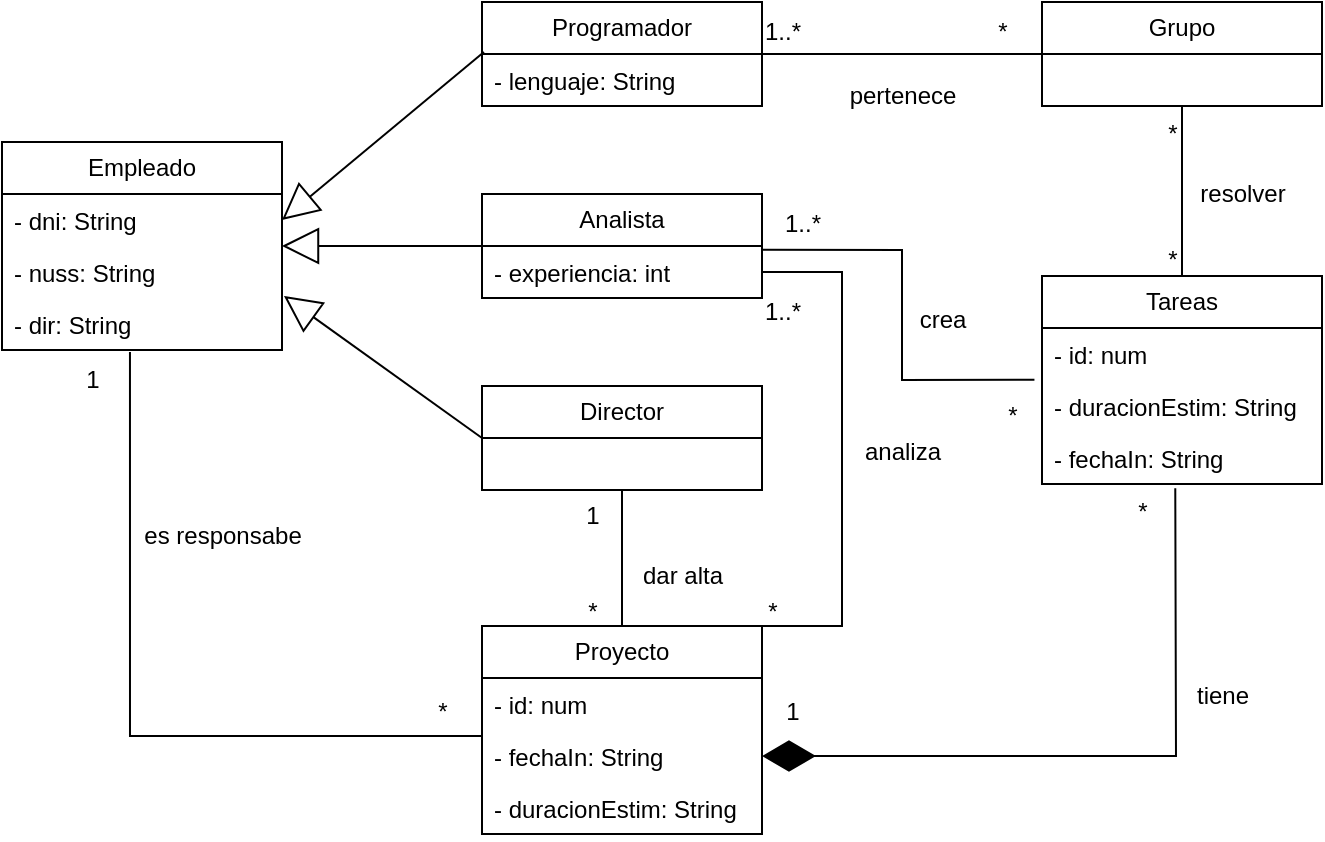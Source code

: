 <mxfile version="21.7.5" type="device">
  <diagram name="Página-1" id="sHXeJyjesvTSMVhL94Ua">
    <mxGraphModel dx="712" dy="827" grid="1" gridSize="10" guides="1" tooltips="1" connect="1" arrows="1" fold="1" page="1" pageScale="1" pageWidth="1169" pageHeight="827" math="0" shadow="0">
      <root>
        <mxCell id="0" />
        <mxCell id="1" parent="0" />
        <mxCell id="kQ2isXilSqZKnfqvKnNA-2" value="Empleado" style="swimlane;fontStyle=0;childLayout=stackLayout;horizontal=1;startSize=26;fillColor=none;horizontalStack=0;resizeParent=1;resizeParentMax=0;resizeLast=0;collapsible=1;marginBottom=0;whiteSpace=wrap;html=1;" vertex="1" parent="1">
          <mxGeometry x="80" y="388" width="140" height="104" as="geometry" />
        </mxCell>
        <mxCell id="kQ2isXilSqZKnfqvKnNA-3" value="- dni: String" style="text;strokeColor=none;fillColor=none;align=left;verticalAlign=top;spacingLeft=4;spacingRight=4;overflow=hidden;rotatable=0;points=[[0,0.5],[1,0.5]];portConstraint=eastwest;whiteSpace=wrap;html=1;" vertex="1" parent="kQ2isXilSqZKnfqvKnNA-2">
          <mxGeometry y="26" width="140" height="26" as="geometry" />
        </mxCell>
        <mxCell id="kQ2isXilSqZKnfqvKnNA-4" value="- nuss: String" style="text;strokeColor=none;fillColor=none;align=left;verticalAlign=top;spacingLeft=4;spacingRight=4;overflow=hidden;rotatable=0;points=[[0,0.5],[1,0.5]];portConstraint=eastwest;whiteSpace=wrap;html=1;" vertex="1" parent="kQ2isXilSqZKnfqvKnNA-2">
          <mxGeometry y="52" width="140" height="26" as="geometry" />
        </mxCell>
        <mxCell id="kQ2isXilSqZKnfqvKnNA-5" value="- dir: String" style="text;strokeColor=none;fillColor=none;align=left;verticalAlign=top;spacingLeft=4;spacingRight=4;overflow=hidden;rotatable=0;points=[[0,0.5],[1,0.5]];portConstraint=eastwest;whiteSpace=wrap;html=1;" vertex="1" parent="kQ2isXilSqZKnfqvKnNA-2">
          <mxGeometry y="78" width="140" height="26" as="geometry" />
        </mxCell>
        <mxCell id="kQ2isXilSqZKnfqvKnNA-6" value="Programador" style="swimlane;fontStyle=0;childLayout=stackLayout;horizontal=1;startSize=26;fillColor=none;horizontalStack=0;resizeParent=1;resizeParentMax=0;resizeLast=0;collapsible=1;marginBottom=0;whiteSpace=wrap;html=1;" vertex="1" parent="1">
          <mxGeometry x="320" y="318" width="140" height="52" as="geometry" />
        </mxCell>
        <mxCell id="kQ2isXilSqZKnfqvKnNA-8" value="- lenguaje: String" style="text;strokeColor=none;fillColor=none;align=left;verticalAlign=top;spacingLeft=4;spacingRight=4;overflow=hidden;rotatable=0;points=[[0,0.5],[1,0.5]];portConstraint=eastwest;whiteSpace=wrap;html=1;" vertex="1" parent="kQ2isXilSqZKnfqvKnNA-6">
          <mxGeometry y="26" width="140" height="26" as="geometry" />
        </mxCell>
        <mxCell id="kQ2isXilSqZKnfqvKnNA-18" value="Analista" style="swimlane;fontStyle=0;childLayout=stackLayout;horizontal=1;startSize=26;fillColor=none;horizontalStack=0;resizeParent=1;resizeParentMax=0;resizeLast=0;collapsible=1;marginBottom=0;whiteSpace=wrap;html=1;" vertex="1" parent="1">
          <mxGeometry x="320" y="414" width="140" height="52" as="geometry" />
        </mxCell>
        <mxCell id="kQ2isXilSqZKnfqvKnNA-19" value="- experiencia: int" style="text;strokeColor=none;fillColor=none;align=left;verticalAlign=top;spacingLeft=4;spacingRight=4;overflow=hidden;rotatable=0;points=[[0,0.5],[1,0.5]];portConstraint=eastwest;whiteSpace=wrap;html=1;" vertex="1" parent="kQ2isXilSqZKnfqvKnNA-18">
          <mxGeometry y="26" width="140" height="26" as="geometry" />
        </mxCell>
        <mxCell id="kQ2isXilSqZKnfqvKnNA-20" value="Director" style="swimlane;fontStyle=0;childLayout=stackLayout;horizontal=1;startSize=26;fillColor=none;horizontalStack=0;resizeParent=1;resizeParentMax=0;resizeLast=0;collapsible=1;marginBottom=0;whiteSpace=wrap;html=1;" vertex="1" parent="1">
          <mxGeometry x="320" y="510" width="140" height="52" as="geometry" />
        </mxCell>
        <mxCell id="kQ2isXilSqZKnfqvKnNA-25" value="Proyecto" style="swimlane;fontStyle=0;childLayout=stackLayout;horizontal=1;startSize=26;fillColor=none;horizontalStack=0;resizeParent=1;resizeParentMax=0;resizeLast=0;collapsible=1;marginBottom=0;whiteSpace=wrap;html=1;" vertex="1" parent="1">
          <mxGeometry x="320" y="630" width="140" height="104" as="geometry" />
        </mxCell>
        <mxCell id="kQ2isXilSqZKnfqvKnNA-26" value="- id: num" style="text;strokeColor=none;fillColor=none;align=left;verticalAlign=top;spacingLeft=4;spacingRight=4;overflow=hidden;rotatable=0;points=[[0,0.5],[1,0.5]];portConstraint=eastwest;whiteSpace=wrap;html=1;" vertex="1" parent="kQ2isXilSqZKnfqvKnNA-25">
          <mxGeometry y="26" width="140" height="26" as="geometry" />
        </mxCell>
        <mxCell id="kQ2isXilSqZKnfqvKnNA-27" value="- fechaIn: String" style="text;strokeColor=none;fillColor=none;align=left;verticalAlign=top;spacingLeft=4;spacingRight=4;overflow=hidden;rotatable=0;points=[[0,0.5],[1,0.5]];portConstraint=eastwest;whiteSpace=wrap;html=1;" vertex="1" parent="kQ2isXilSqZKnfqvKnNA-25">
          <mxGeometry y="52" width="140" height="26" as="geometry" />
        </mxCell>
        <mxCell id="kQ2isXilSqZKnfqvKnNA-28" value="- duracionEstim: String" style="text;strokeColor=none;fillColor=none;align=left;verticalAlign=top;spacingLeft=4;spacingRight=4;overflow=hidden;rotatable=0;points=[[0,0.5],[1,0.5]];portConstraint=eastwest;whiteSpace=wrap;html=1;" vertex="1" parent="kQ2isXilSqZKnfqvKnNA-25">
          <mxGeometry y="78" width="140" height="26" as="geometry" />
        </mxCell>
        <mxCell id="kQ2isXilSqZKnfqvKnNA-29" value="" style="endArrow=block;endSize=16;endFill=0;html=1;rounded=0;entryX=1;entryY=0.5;entryDx=0;entryDy=0;exitX=0.007;exitY=-0.038;exitDx=0;exitDy=0;exitPerimeter=0;" edge="1" parent="1" source="kQ2isXilSqZKnfqvKnNA-8" target="kQ2isXilSqZKnfqvKnNA-3">
          <mxGeometry width="160" relative="1" as="geometry">
            <mxPoint x="350" y="530" as="sourcePoint" />
            <mxPoint x="510" y="530" as="targetPoint" />
          </mxGeometry>
        </mxCell>
        <mxCell id="kQ2isXilSqZKnfqvKnNA-30" value="" style="endArrow=block;endSize=16;endFill=0;html=1;rounded=0;entryX=1;entryY=0;entryDx=0;entryDy=0;exitX=0;exitY=0.5;exitDx=0;exitDy=0;entryPerimeter=0;" edge="1" parent="1" source="kQ2isXilSqZKnfqvKnNA-18" target="kQ2isXilSqZKnfqvKnNA-4">
          <mxGeometry width="160" relative="1" as="geometry">
            <mxPoint x="331" y="353" as="sourcePoint" />
            <mxPoint x="230" y="437" as="targetPoint" />
          </mxGeometry>
        </mxCell>
        <mxCell id="kQ2isXilSqZKnfqvKnNA-31" value="" style="endArrow=block;endSize=16;endFill=0;html=1;rounded=0;entryX=1.007;entryY=0.962;entryDx=0;entryDy=0;exitX=0;exitY=0.5;exitDx=0;exitDy=0;entryPerimeter=0;" edge="1" parent="1" source="kQ2isXilSqZKnfqvKnNA-20" target="kQ2isXilSqZKnfqvKnNA-4">
          <mxGeometry width="160" relative="1" as="geometry">
            <mxPoint x="341" y="363" as="sourcePoint" />
            <mxPoint x="240" y="447" as="targetPoint" />
          </mxGeometry>
        </mxCell>
        <mxCell id="kQ2isXilSqZKnfqvKnNA-32" value="" style="endArrow=none;html=1;rounded=0;entryX=0.5;entryY=1;entryDx=0;entryDy=0;exitX=0.5;exitY=0;exitDx=0;exitDy=0;" edge="1" parent="1" source="kQ2isXilSqZKnfqvKnNA-25" target="kQ2isXilSqZKnfqvKnNA-20">
          <mxGeometry width="50" height="50" relative="1" as="geometry">
            <mxPoint x="400" y="550" as="sourcePoint" />
            <mxPoint x="450" y="500" as="targetPoint" />
          </mxGeometry>
        </mxCell>
        <mxCell id="kQ2isXilSqZKnfqvKnNA-33" value="dar alta" style="text;html=1;align=center;verticalAlign=middle;resizable=0;points=[];autosize=1;strokeColor=none;fillColor=none;" vertex="1" parent="1">
          <mxGeometry x="390" y="590" width="60" height="30" as="geometry" />
        </mxCell>
        <mxCell id="kQ2isXilSqZKnfqvKnNA-34" value="1" style="text;html=1;align=center;verticalAlign=middle;resizable=0;points=[];autosize=1;strokeColor=none;fillColor=none;" vertex="1" parent="1">
          <mxGeometry x="360" y="560" width="30" height="30" as="geometry" />
        </mxCell>
        <mxCell id="kQ2isXilSqZKnfqvKnNA-35" value="*" style="text;html=1;align=center;verticalAlign=middle;resizable=0;points=[];autosize=1;strokeColor=none;fillColor=none;" vertex="1" parent="1">
          <mxGeometry x="360" y="608" width="30" height="30" as="geometry" />
        </mxCell>
        <mxCell id="kQ2isXilSqZKnfqvKnNA-36" value="" style="endArrow=none;html=1;rounded=0;entryX=0.457;entryY=1.038;entryDx=0;entryDy=0;entryPerimeter=0;exitX=0;exitY=0.115;exitDx=0;exitDy=0;exitPerimeter=0;" edge="1" parent="1" source="kQ2isXilSqZKnfqvKnNA-27" target="kQ2isXilSqZKnfqvKnNA-5">
          <mxGeometry width="50" height="50" relative="1" as="geometry">
            <mxPoint x="400" y="550" as="sourcePoint" />
            <mxPoint x="450" y="500" as="targetPoint" />
            <Array as="points">
              <mxPoint x="144" y="685" />
            </Array>
          </mxGeometry>
        </mxCell>
        <mxCell id="kQ2isXilSqZKnfqvKnNA-37" value="es responsabe" style="text;html=1;align=center;verticalAlign=middle;resizable=0;points=[];autosize=1;strokeColor=none;fillColor=none;" vertex="1" parent="1">
          <mxGeometry x="140" y="570" width="100" height="30" as="geometry" />
        </mxCell>
        <mxCell id="kQ2isXilSqZKnfqvKnNA-38" value="1" style="text;html=1;align=center;verticalAlign=middle;resizable=0;points=[];autosize=1;strokeColor=none;fillColor=none;" vertex="1" parent="1">
          <mxGeometry x="110" y="492" width="30" height="30" as="geometry" />
        </mxCell>
        <mxCell id="kQ2isXilSqZKnfqvKnNA-39" value="*" style="text;html=1;align=center;verticalAlign=middle;resizable=0;points=[];autosize=1;strokeColor=none;fillColor=none;" vertex="1" parent="1">
          <mxGeometry x="285" y="658" width="30" height="30" as="geometry" />
        </mxCell>
        <mxCell id="kQ2isXilSqZKnfqvKnNA-40" value="Grupo" style="swimlane;fontStyle=0;childLayout=stackLayout;horizontal=1;startSize=26;fillColor=none;horizontalStack=0;resizeParent=1;resizeParentMax=0;resizeLast=0;collapsible=1;marginBottom=0;whiteSpace=wrap;html=1;" vertex="1" parent="1">
          <mxGeometry x="600" y="318" width="140" height="52" as="geometry" />
        </mxCell>
        <mxCell id="kQ2isXilSqZKnfqvKnNA-42" value="Tareas" style="swimlane;fontStyle=0;childLayout=stackLayout;horizontal=1;startSize=26;fillColor=none;horizontalStack=0;resizeParent=1;resizeParentMax=0;resizeLast=0;collapsible=1;marginBottom=0;whiteSpace=wrap;html=1;" vertex="1" parent="1">
          <mxGeometry x="600" y="455" width="140" height="104" as="geometry" />
        </mxCell>
        <mxCell id="kQ2isXilSqZKnfqvKnNA-45" value="- id: num" style="text;strokeColor=none;fillColor=none;align=left;verticalAlign=top;spacingLeft=4;spacingRight=4;overflow=hidden;rotatable=0;points=[[0,0.5],[1,0.5]];portConstraint=eastwest;whiteSpace=wrap;html=1;" vertex="1" parent="kQ2isXilSqZKnfqvKnNA-42">
          <mxGeometry y="26" width="140" height="26" as="geometry" />
        </mxCell>
        <mxCell id="kQ2isXilSqZKnfqvKnNA-47" value="- duracionEstim: String" style="text;strokeColor=none;fillColor=none;align=left;verticalAlign=top;spacingLeft=4;spacingRight=4;overflow=hidden;rotatable=0;points=[[0,0.5],[1,0.5]];portConstraint=eastwest;whiteSpace=wrap;html=1;" vertex="1" parent="kQ2isXilSqZKnfqvKnNA-42">
          <mxGeometry y="52" width="140" height="26" as="geometry" />
        </mxCell>
        <mxCell id="kQ2isXilSqZKnfqvKnNA-46" value="- fechaIn: String" style="text;strokeColor=none;fillColor=none;align=left;verticalAlign=top;spacingLeft=4;spacingRight=4;overflow=hidden;rotatable=0;points=[[0,0.5],[1,0.5]];portConstraint=eastwest;whiteSpace=wrap;html=1;" vertex="1" parent="kQ2isXilSqZKnfqvKnNA-42">
          <mxGeometry y="78" width="140" height="26" as="geometry" />
        </mxCell>
        <mxCell id="kQ2isXilSqZKnfqvKnNA-48" value="" style="endArrow=diamondThin;endFill=1;endSize=24;html=1;rounded=0;entryX=1;entryY=0.5;entryDx=0;entryDy=0;exitX=0.476;exitY=1.081;exitDx=0;exitDy=0;exitPerimeter=0;" edge="1" parent="1" source="kQ2isXilSqZKnfqvKnNA-46" target="kQ2isXilSqZKnfqvKnNA-27">
          <mxGeometry width="160" relative="1" as="geometry">
            <mxPoint x="370" y="330" as="sourcePoint" />
            <mxPoint x="530" y="330" as="targetPoint" />
            <Array as="points">
              <mxPoint x="667" y="695" />
            </Array>
          </mxGeometry>
        </mxCell>
        <mxCell id="kQ2isXilSqZKnfqvKnNA-49" value="1" style="text;html=1;align=center;verticalAlign=middle;resizable=0;points=[];autosize=1;strokeColor=none;fillColor=none;" vertex="1" parent="1">
          <mxGeometry x="460" y="658" width="30" height="30" as="geometry" />
        </mxCell>
        <mxCell id="kQ2isXilSqZKnfqvKnNA-50" value="*" style="text;html=1;align=center;verticalAlign=middle;resizable=0;points=[];autosize=1;strokeColor=none;fillColor=none;" vertex="1" parent="1">
          <mxGeometry x="635" y="558" width="30" height="30" as="geometry" />
        </mxCell>
        <mxCell id="kQ2isXilSqZKnfqvKnNA-52" value="" style="endArrow=none;html=1;rounded=0;entryX=1.002;entryY=0.071;entryDx=0;entryDy=0;entryPerimeter=0;exitX=-0.027;exitY=-0.006;exitDx=0;exitDy=0;exitPerimeter=0;" edge="1" parent="1" source="kQ2isXilSqZKnfqvKnNA-47" target="kQ2isXilSqZKnfqvKnNA-19">
          <mxGeometry width="50" height="50" relative="1" as="geometry">
            <mxPoint x="540" y="530" as="sourcePoint" />
            <mxPoint x="590" y="480" as="targetPoint" />
            <Array as="points">
              <mxPoint x="530" y="507" />
              <mxPoint x="530" y="442" />
            </Array>
          </mxGeometry>
        </mxCell>
        <mxCell id="kQ2isXilSqZKnfqvKnNA-53" value="crea" style="text;html=1;align=center;verticalAlign=middle;resizable=0;points=[];autosize=1;strokeColor=none;fillColor=none;" vertex="1" parent="1">
          <mxGeometry x="525" y="462" width="50" height="30" as="geometry" />
        </mxCell>
        <mxCell id="kQ2isXilSqZKnfqvKnNA-54" value="1..*" style="text;html=1;align=center;verticalAlign=middle;resizable=0;points=[];autosize=1;strokeColor=none;fillColor=none;" vertex="1" parent="1">
          <mxGeometry x="460" y="414" width="40" height="30" as="geometry" />
        </mxCell>
        <mxCell id="kQ2isXilSqZKnfqvKnNA-55" value="*" style="text;html=1;align=center;verticalAlign=middle;resizable=0;points=[];autosize=1;strokeColor=none;fillColor=none;" vertex="1" parent="1">
          <mxGeometry x="570" y="510" width="30" height="30" as="geometry" />
        </mxCell>
        <mxCell id="kQ2isXilSqZKnfqvKnNA-56" value="" style="endArrow=none;html=1;rounded=0;entryX=0.5;entryY=1;entryDx=0;entryDy=0;exitX=0.5;exitY=0;exitDx=0;exitDy=0;" edge="1" parent="1" source="kQ2isXilSqZKnfqvKnNA-42" target="kQ2isXilSqZKnfqvKnNA-40">
          <mxGeometry width="50" height="50" relative="1" as="geometry">
            <mxPoint x="540" y="530" as="sourcePoint" />
            <mxPoint x="590" y="480" as="targetPoint" />
          </mxGeometry>
        </mxCell>
        <mxCell id="kQ2isXilSqZKnfqvKnNA-57" value="resolver" style="text;html=1;align=center;verticalAlign=middle;resizable=0;points=[];autosize=1;strokeColor=none;fillColor=none;" vertex="1" parent="1">
          <mxGeometry x="665" y="398.5" width="70" height="30" as="geometry" />
        </mxCell>
        <mxCell id="kQ2isXilSqZKnfqvKnNA-58" value="*" style="text;html=1;align=center;verticalAlign=middle;resizable=0;points=[];autosize=1;strokeColor=none;fillColor=none;" vertex="1" parent="1">
          <mxGeometry x="650" y="368.5" width="30" height="30" as="geometry" />
        </mxCell>
        <mxCell id="kQ2isXilSqZKnfqvKnNA-59" value="*" style="text;html=1;align=center;verticalAlign=middle;resizable=0;points=[];autosize=1;strokeColor=none;fillColor=none;" vertex="1" parent="1">
          <mxGeometry x="650" y="432" width="30" height="30" as="geometry" />
        </mxCell>
        <mxCell id="kQ2isXilSqZKnfqvKnNA-60" value="" style="endArrow=none;html=1;rounded=0;exitX=1;exitY=0.5;exitDx=0;exitDy=0;entryX=0;entryY=0.5;entryDx=0;entryDy=0;" edge="1" parent="1" source="kQ2isXilSqZKnfqvKnNA-6" target="kQ2isXilSqZKnfqvKnNA-40">
          <mxGeometry width="50" height="50" relative="1" as="geometry">
            <mxPoint x="540" y="280" as="sourcePoint" />
            <mxPoint x="590" y="230" as="targetPoint" />
          </mxGeometry>
        </mxCell>
        <mxCell id="kQ2isXilSqZKnfqvKnNA-61" value="pertenece" style="text;html=1;align=center;verticalAlign=middle;resizable=0;points=[];autosize=1;strokeColor=none;fillColor=none;" vertex="1" parent="1">
          <mxGeometry x="490" y="350" width="80" height="30" as="geometry" />
        </mxCell>
        <mxCell id="kQ2isXilSqZKnfqvKnNA-62" value="1..*" style="text;html=1;align=center;verticalAlign=middle;resizable=0;points=[];autosize=1;strokeColor=none;fillColor=none;" vertex="1" parent="1">
          <mxGeometry x="450" y="318" width="40" height="30" as="geometry" />
        </mxCell>
        <mxCell id="kQ2isXilSqZKnfqvKnNA-64" value="*" style="text;html=1;align=center;verticalAlign=middle;resizable=0;points=[];autosize=1;strokeColor=none;fillColor=none;" vertex="1" parent="1">
          <mxGeometry x="565" y="318" width="30" height="30" as="geometry" />
        </mxCell>
        <mxCell id="kQ2isXilSqZKnfqvKnNA-65" value="tiene" style="text;html=1;align=center;verticalAlign=middle;resizable=0;points=[];autosize=1;strokeColor=none;fillColor=none;" vertex="1" parent="1">
          <mxGeometry x="665" y="650" width="50" height="30" as="geometry" />
        </mxCell>
        <mxCell id="kQ2isXilSqZKnfqvKnNA-68" value="" style="endArrow=none;html=1;rounded=0;exitX=1;exitY=0.5;exitDx=0;exitDy=0;entryX=1;entryY=0;entryDx=0;entryDy=0;" edge="1" parent="1" source="kQ2isXilSqZKnfqvKnNA-19" target="kQ2isXilSqZKnfqvKnNA-25">
          <mxGeometry width="50" height="50" relative="1" as="geometry">
            <mxPoint x="440" y="490" as="sourcePoint" />
            <mxPoint x="540" y="590" as="targetPoint" />
            <Array as="points">
              <mxPoint x="500" y="453" />
              <mxPoint x="500" y="630" />
            </Array>
          </mxGeometry>
        </mxCell>
        <mxCell id="kQ2isXilSqZKnfqvKnNA-70" value="analiza" style="text;html=1;align=center;verticalAlign=middle;resizable=0;points=[];autosize=1;strokeColor=none;fillColor=none;" vertex="1" parent="1">
          <mxGeometry x="500" y="528" width="60" height="30" as="geometry" />
        </mxCell>
        <mxCell id="kQ2isXilSqZKnfqvKnNA-71" value="1..*" style="text;html=1;align=center;verticalAlign=middle;resizable=0;points=[];autosize=1;strokeColor=none;fillColor=none;" vertex="1" parent="1">
          <mxGeometry x="450" y="458" width="40" height="30" as="geometry" />
        </mxCell>
        <mxCell id="kQ2isXilSqZKnfqvKnNA-73" value="*" style="text;html=1;align=center;verticalAlign=middle;resizable=0;points=[];autosize=1;strokeColor=none;fillColor=none;" vertex="1" parent="1">
          <mxGeometry x="450" y="608" width="30" height="30" as="geometry" />
        </mxCell>
      </root>
    </mxGraphModel>
  </diagram>
</mxfile>
